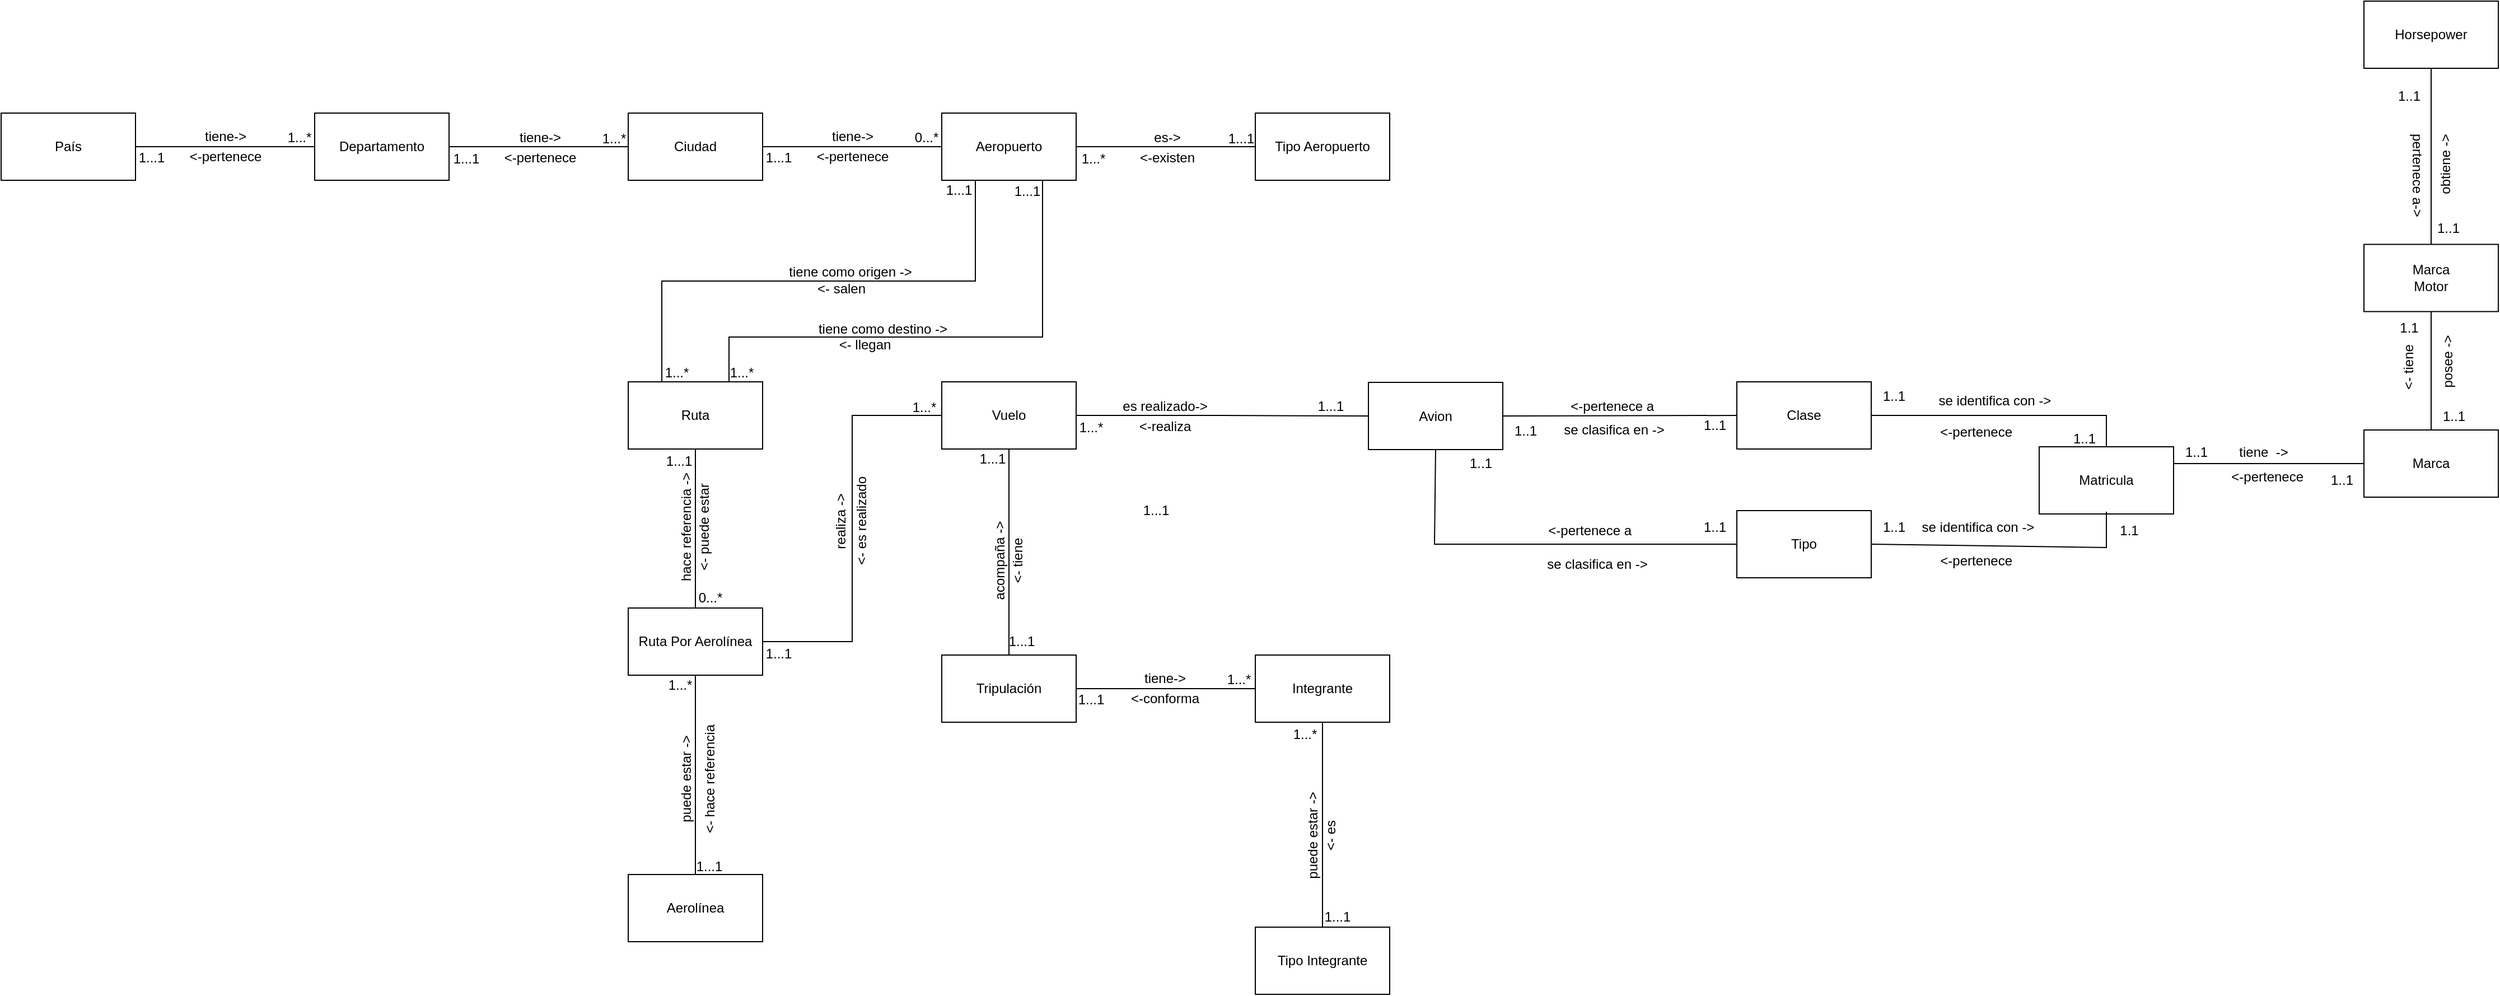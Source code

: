 <mxfile version="24.8.3">
  <diagram name="Página-1" id="3vR9JJczftbrD37HsVy4">
    <mxGraphModel dx="1435" dy="2000" grid="1" gridSize="10" guides="1" tooltips="1" connect="1" arrows="1" fold="1" page="1" pageScale="1" pageWidth="850" pageHeight="1100" math="0" shadow="0">
      <root>
        <mxCell id="0" />
        <mxCell id="1" parent="0" />
        <mxCell id="KiyWrdimU-SGHhw27ajM-1" style="edgeStyle=orthogonalEdgeStyle;rounded=0;orthogonalLoop=1;jettySize=auto;html=1;entryX=0;entryY=0.5;entryDx=0;entryDy=0;endArrow=none;endFill=0;" edge="1" parent="1" source="KiyWrdimU-SGHhw27ajM-2" target="KiyWrdimU-SGHhw27ajM-4">
          <mxGeometry relative="1" as="geometry" />
        </mxCell>
        <mxCell id="KiyWrdimU-SGHhw27ajM-2" value="País" style="rounded=0;whiteSpace=wrap;html=1;" vertex="1" parent="1">
          <mxGeometry x="80" y="40" width="120" height="60" as="geometry" />
        </mxCell>
        <mxCell id="KiyWrdimU-SGHhw27ajM-3" style="edgeStyle=orthogonalEdgeStyle;rounded=0;orthogonalLoop=1;jettySize=auto;html=1;endArrow=none;endFill=0;" edge="1" parent="1" source="KiyWrdimU-SGHhw27ajM-4" target="KiyWrdimU-SGHhw27ajM-10">
          <mxGeometry relative="1" as="geometry" />
        </mxCell>
        <mxCell id="KiyWrdimU-SGHhw27ajM-4" value="Departamento" style="rounded=0;whiteSpace=wrap;html=1;" vertex="1" parent="1">
          <mxGeometry x="360" y="40" width="120" height="60" as="geometry" />
        </mxCell>
        <mxCell id="KiyWrdimU-SGHhw27ajM-5" value="tiene-&amp;gt;" style="text;html=1;align=center;verticalAlign=middle;resizable=0;points=[];autosize=1;strokeColor=none;fillColor=none;" vertex="1" parent="1">
          <mxGeometry x="250" y="46" width="60" height="30" as="geometry" />
        </mxCell>
        <mxCell id="KiyWrdimU-SGHhw27ajM-6" value="&amp;lt;-pertenece" style="text;html=1;align=center;verticalAlign=middle;resizable=0;points=[];autosize=1;strokeColor=none;fillColor=none;" vertex="1" parent="1">
          <mxGeometry x="235" y="64" width="90" height="30" as="geometry" />
        </mxCell>
        <mxCell id="KiyWrdimU-SGHhw27ajM-7" value="1...*" style="text;html=1;align=center;verticalAlign=middle;resizable=0;points=[];autosize=1;strokeColor=none;fillColor=none;" vertex="1" parent="1">
          <mxGeometry x="326" y="47" width="40" height="30" as="geometry" />
        </mxCell>
        <mxCell id="KiyWrdimU-SGHhw27ajM-8" value="1...1" style="text;html=1;align=center;verticalAlign=middle;resizable=0;points=[];autosize=1;strokeColor=none;fillColor=none;" vertex="1" parent="1">
          <mxGeometry x="189" y="65" width="50" height="30" as="geometry" />
        </mxCell>
        <mxCell id="KiyWrdimU-SGHhw27ajM-9" style="edgeStyle=orthogonalEdgeStyle;rounded=0;orthogonalLoop=1;jettySize=auto;html=1;entryX=0;entryY=0.5;entryDx=0;entryDy=0;endArrow=none;endFill=0;" edge="1" parent="1" source="KiyWrdimU-SGHhw27ajM-10" target="KiyWrdimU-SGHhw27ajM-16">
          <mxGeometry relative="1" as="geometry" />
        </mxCell>
        <mxCell id="KiyWrdimU-SGHhw27ajM-10" value="Ciudad" style="rounded=0;whiteSpace=wrap;html=1;" vertex="1" parent="1">
          <mxGeometry x="640" y="40" width="120" height="60" as="geometry" />
        </mxCell>
        <mxCell id="KiyWrdimU-SGHhw27ajM-11" value="tiene-&amp;gt;" style="text;html=1;align=center;verticalAlign=middle;resizable=0;points=[];autosize=1;strokeColor=none;fillColor=none;" vertex="1" parent="1">
          <mxGeometry x="531" y="47" width="60" height="30" as="geometry" />
        </mxCell>
        <mxCell id="KiyWrdimU-SGHhw27ajM-12" value="&amp;lt;-pertenece" style="text;html=1;align=center;verticalAlign=middle;resizable=0;points=[];autosize=1;strokeColor=none;fillColor=none;" vertex="1" parent="1">
          <mxGeometry x="516" y="65" width="90" height="30" as="geometry" />
        </mxCell>
        <mxCell id="KiyWrdimU-SGHhw27ajM-13" value="1...*" style="text;html=1;align=center;verticalAlign=middle;resizable=0;points=[];autosize=1;strokeColor=none;fillColor=none;" vertex="1" parent="1">
          <mxGeometry x="607" y="48" width="40" height="30" as="geometry" />
        </mxCell>
        <mxCell id="KiyWrdimU-SGHhw27ajM-14" value="1...1" style="text;html=1;align=center;verticalAlign=middle;resizable=0;points=[];autosize=1;strokeColor=none;fillColor=none;" vertex="1" parent="1">
          <mxGeometry x="470" y="66" width="50" height="30" as="geometry" />
        </mxCell>
        <mxCell id="KiyWrdimU-SGHhw27ajM-15" style="edgeStyle=orthogonalEdgeStyle;rounded=0;orthogonalLoop=1;jettySize=auto;html=1;entryX=0;entryY=0.5;entryDx=0;entryDy=0;endArrow=none;endFill=0;" edge="1" parent="1" source="KiyWrdimU-SGHhw27ajM-16" target="KiyWrdimU-SGHhw27ajM-21">
          <mxGeometry relative="1" as="geometry" />
        </mxCell>
        <mxCell id="KiyWrdimU-SGHhw27ajM-16" value="Aeropuerto" style="rounded=0;whiteSpace=wrap;html=1;" vertex="1" parent="1">
          <mxGeometry x="920" y="40" width="120" height="60" as="geometry" />
        </mxCell>
        <mxCell id="KiyWrdimU-SGHhw27ajM-17" value="tiene-&amp;gt;" style="text;html=1;align=center;verticalAlign=middle;resizable=0;points=[];autosize=1;strokeColor=none;fillColor=none;" vertex="1" parent="1">
          <mxGeometry x="810" y="46" width="60" height="30" as="geometry" />
        </mxCell>
        <mxCell id="KiyWrdimU-SGHhw27ajM-18" value="&amp;lt;-pertenece" style="text;html=1;align=center;verticalAlign=middle;resizable=0;points=[];autosize=1;strokeColor=none;fillColor=none;" vertex="1" parent="1">
          <mxGeometry x="795" y="64" width="90" height="30" as="geometry" />
        </mxCell>
        <mxCell id="KiyWrdimU-SGHhw27ajM-19" value="0...*" style="text;html=1;align=center;verticalAlign=middle;resizable=0;points=[];autosize=1;strokeColor=none;fillColor=none;" vertex="1" parent="1">
          <mxGeometry x="886" y="47" width="40" height="30" as="geometry" />
        </mxCell>
        <mxCell id="KiyWrdimU-SGHhw27ajM-20" value="1...1" style="text;html=1;align=center;verticalAlign=middle;resizable=0;points=[];autosize=1;strokeColor=none;fillColor=none;" vertex="1" parent="1">
          <mxGeometry x="749" y="65" width="50" height="30" as="geometry" />
        </mxCell>
        <mxCell id="KiyWrdimU-SGHhw27ajM-21" value="Tipo Aeropuerto" style="rounded=0;whiteSpace=wrap;html=1;" vertex="1" parent="1">
          <mxGeometry x="1200" y="40" width="120" height="60" as="geometry" />
        </mxCell>
        <mxCell id="KiyWrdimU-SGHhw27ajM-22" value="es-&amp;gt;" style="text;html=1;align=center;verticalAlign=middle;resizable=0;points=[];autosize=1;strokeColor=none;fillColor=none;" vertex="1" parent="1">
          <mxGeometry x="1096" y="47" width="50" height="30" as="geometry" />
        </mxCell>
        <mxCell id="KiyWrdimU-SGHhw27ajM-23" value="&amp;lt;-existen" style="text;html=1;align=center;verticalAlign=middle;resizable=0;points=[];autosize=1;strokeColor=none;fillColor=none;" vertex="1" parent="1">
          <mxGeometry x="1086" y="65" width="70" height="30" as="geometry" />
        </mxCell>
        <mxCell id="KiyWrdimU-SGHhw27ajM-24" value="1...1" style="text;html=1;align=center;verticalAlign=middle;resizable=0;points=[];autosize=1;strokeColor=none;fillColor=none;" vertex="1" parent="1">
          <mxGeometry x="1162" y="48" width="50" height="30" as="geometry" />
        </mxCell>
        <mxCell id="KiyWrdimU-SGHhw27ajM-25" value="1...*" style="text;html=1;align=center;verticalAlign=middle;resizable=0;points=[];autosize=1;strokeColor=none;fillColor=none;" vertex="1" parent="1">
          <mxGeometry x="1035" y="66" width="40" height="30" as="geometry" />
        </mxCell>
        <mxCell id="KiyWrdimU-SGHhw27ajM-26" style="edgeStyle=orthogonalEdgeStyle;rounded=0;orthogonalLoop=1;jettySize=auto;html=1;entryX=0.75;entryY=1;entryDx=0;entryDy=0;exitX=0.75;exitY=0;exitDx=0;exitDy=0;endArrow=none;endFill=0;" edge="1" parent="1" source="KiyWrdimU-SGHhw27ajM-65" target="KiyWrdimU-SGHhw27ajM-16">
          <mxGeometry relative="1" as="geometry">
            <Array as="points">
              <mxPoint x="730" y="240" />
              <mxPoint x="1010" y="240" />
            </Array>
          </mxGeometry>
        </mxCell>
        <mxCell id="KiyWrdimU-SGHhw27ajM-27" style="edgeStyle=orthogonalEdgeStyle;rounded=0;orthogonalLoop=1;jettySize=auto;html=1;entryX=0.25;entryY=1;entryDx=0;entryDy=0;exitX=0.25;exitY=0;exitDx=0;exitDy=0;endArrow=none;endFill=0;" edge="1" parent="1" source="KiyWrdimU-SGHhw27ajM-65" target="KiyWrdimU-SGHhw27ajM-16">
          <mxGeometry relative="1" as="geometry" />
        </mxCell>
        <mxCell id="KiyWrdimU-SGHhw27ajM-28" style="edgeStyle=orthogonalEdgeStyle;rounded=0;orthogonalLoop=1;jettySize=auto;html=1;endArrow=none;endFill=0;" edge="1" parent="1" source="KiyWrdimU-SGHhw27ajM-29" target="KiyWrdimU-SGHhw27ajM-38">
          <mxGeometry relative="1" as="geometry" />
        </mxCell>
        <mxCell id="KiyWrdimU-SGHhw27ajM-29" value="Vuelo" style="rounded=0;whiteSpace=wrap;html=1;" vertex="1" parent="1">
          <mxGeometry x="920" y="280" width="120" height="60" as="geometry" />
        </mxCell>
        <mxCell id="KiyWrdimU-SGHhw27ajM-30" value="tiene como origen -&amp;gt;" style="text;html=1;align=center;verticalAlign=middle;resizable=0;points=[];autosize=1;strokeColor=none;fillColor=none;rotation=0;" vertex="1" parent="1">
          <mxGeometry x="772.5" y="167" width="130" height="30" as="geometry" />
        </mxCell>
        <mxCell id="KiyWrdimU-SGHhw27ajM-31" value="1...1" style="text;html=1;align=center;verticalAlign=middle;resizable=0;points=[];autosize=1;strokeColor=none;fillColor=none;" vertex="1" parent="1">
          <mxGeometry x="910" y="94" width="50" height="30" as="geometry" />
        </mxCell>
        <mxCell id="KiyWrdimU-SGHhw27ajM-32" value="&amp;lt;- salen" style="text;html=1;align=center;verticalAlign=middle;resizable=0;points=[];autosize=1;strokeColor=none;fillColor=none;rotation=0;" vertex="1" parent="1">
          <mxGeometry x="795" y="182" width="70" height="30" as="geometry" />
        </mxCell>
        <mxCell id="KiyWrdimU-SGHhw27ajM-33" value="1...*" style="text;html=1;align=center;verticalAlign=middle;resizable=0;points=[];autosize=1;strokeColor=none;fillColor=none;" vertex="1" parent="1">
          <mxGeometry x="663" y="257" width="40" height="30" as="geometry" />
        </mxCell>
        <mxCell id="KiyWrdimU-SGHhw27ajM-34" value="tiene como destino -&amp;gt;" style="text;html=1;align=center;verticalAlign=middle;resizable=0;points=[];autosize=1;strokeColor=none;fillColor=none;rotation=0;" vertex="1" parent="1">
          <mxGeometry x="796.5" y="218" width="140" height="30" as="geometry" />
        </mxCell>
        <mxCell id="KiyWrdimU-SGHhw27ajM-35" value="1...1" style="text;html=1;align=center;verticalAlign=middle;resizable=0;points=[];autosize=1;strokeColor=none;fillColor=none;" vertex="1" parent="1">
          <mxGeometry x="971" y="95" width="50" height="30" as="geometry" />
        </mxCell>
        <mxCell id="KiyWrdimU-SGHhw27ajM-36" value="&amp;lt;- llegan" style="text;html=1;align=center;verticalAlign=middle;resizable=0;points=[];autosize=1;strokeColor=none;fillColor=none;rotation=0;" vertex="1" parent="1">
          <mxGeometry x="816" y="232" width="70" height="30" as="geometry" />
        </mxCell>
        <mxCell id="KiyWrdimU-SGHhw27ajM-37" value="1...*" style="text;html=1;align=center;verticalAlign=middle;resizable=0;points=[];autosize=1;strokeColor=none;fillColor=none;" vertex="1" parent="1">
          <mxGeometry x="721" y="257" width="40" height="30" as="geometry" />
        </mxCell>
        <mxCell id="KiyWrdimU-SGHhw27ajM-38" value="Avion" style="rounded=0;whiteSpace=wrap;html=1;" vertex="1" parent="1">
          <mxGeometry x="1301" y="280.5" width="120" height="60" as="geometry" />
        </mxCell>
        <mxCell id="KiyWrdimU-SGHhw27ajM-39" value="es realizado-&amp;gt;" style="text;html=1;align=center;verticalAlign=middle;resizable=0;points=[];autosize=1;strokeColor=none;fillColor=none;" vertex="1" parent="1">
          <mxGeometry x="1068.5" y="287" width="100" height="30" as="geometry" />
        </mxCell>
        <mxCell id="KiyWrdimU-SGHhw27ajM-40" value="&amp;lt;-realiza" style="text;html=1;align=center;verticalAlign=middle;resizable=0;points=[];autosize=1;strokeColor=none;fillColor=none;" vertex="1" parent="1">
          <mxGeometry x="1083.5" y="305" width="70" height="30" as="geometry" />
        </mxCell>
        <mxCell id="KiyWrdimU-SGHhw27ajM-41" value="1...1" style="text;html=1;align=center;verticalAlign=middle;resizable=0;points=[];autosize=1;strokeColor=none;fillColor=none;" vertex="1" parent="1">
          <mxGeometry x="1242" y="287" width="50" height="30" as="geometry" />
        </mxCell>
        <mxCell id="KiyWrdimU-SGHhw27ajM-42" value="1...*" style="text;html=1;align=center;verticalAlign=middle;resizable=0;points=[];autosize=1;strokeColor=none;fillColor=none;" vertex="1" parent="1">
          <mxGeometry x="1032.5" y="306" width="40" height="30" as="geometry" />
        </mxCell>
        <mxCell id="KiyWrdimU-SGHhw27ajM-43" style="edgeStyle=orthogonalEdgeStyle;rounded=0;orthogonalLoop=1;jettySize=auto;html=1;entryX=0.5;entryY=1;entryDx=0;entryDy=0;endArrow=none;endFill=0;" edge="1" parent="1" source="KiyWrdimU-SGHhw27ajM-45" target="KiyWrdimU-SGHhw27ajM-29">
          <mxGeometry relative="1" as="geometry" />
        </mxCell>
        <mxCell id="KiyWrdimU-SGHhw27ajM-44" style="edgeStyle=orthogonalEdgeStyle;rounded=0;orthogonalLoop=1;jettySize=auto;html=1;entryX=0;entryY=0.5;entryDx=0;entryDy=0;endArrow=none;endFill=0;" edge="1" parent="1" source="KiyWrdimU-SGHhw27ajM-45" target="KiyWrdimU-SGHhw27ajM-51">
          <mxGeometry relative="1" as="geometry" />
        </mxCell>
        <mxCell id="KiyWrdimU-SGHhw27ajM-45" value="Tripulación" style="rounded=0;whiteSpace=wrap;html=1;" vertex="1" parent="1">
          <mxGeometry x="920" y="524" width="120" height="60" as="geometry" />
        </mxCell>
        <mxCell id="KiyWrdimU-SGHhw27ajM-46" value="acompaña -&amp;gt;" style="text;html=1;align=center;verticalAlign=middle;resizable=0;points=[];autosize=1;strokeColor=none;fillColor=none;rotation=-90;" vertex="1" parent="1">
          <mxGeometry x="927" y="425" width="90" height="30" as="geometry" />
        </mxCell>
        <mxCell id="KiyWrdimU-SGHhw27ajM-47" value="1...1" style="text;html=1;align=center;verticalAlign=middle;resizable=0;points=[];autosize=1;strokeColor=none;fillColor=none;" vertex="1" parent="1">
          <mxGeometry x="940" y="334" width="50" height="30" as="geometry" />
        </mxCell>
        <mxCell id="KiyWrdimU-SGHhw27ajM-48" value="&amp;lt;- tiene" style="text;html=1;align=center;verticalAlign=middle;resizable=0;points=[];autosize=1;strokeColor=none;fillColor=none;rotation=-90;" vertex="1" parent="1">
          <mxGeometry x="958" y="425" width="60" height="30" as="geometry" />
        </mxCell>
        <mxCell id="KiyWrdimU-SGHhw27ajM-49" value="1...1" style="text;html=1;align=center;verticalAlign=middle;resizable=0;points=[];autosize=1;strokeColor=none;fillColor=none;" vertex="1" parent="1">
          <mxGeometry x="966" y="497" width="50" height="30" as="geometry" />
        </mxCell>
        <mxCell id="KiyWrdimU-SGHhw27ajM-50" style="edgeStyle=orthogonalEdgeStyle;rounded=0;orthogonalLoop=1;jettySize=auto;html=1;entryX=0.5;entryY=0;entryDx=0;entryDy=0;endArrow=none;endFill=0;" edge="1" parent="1" source="KiyWrdimU-SGHhw27ajM-51" target="KiyWrdimU-SGHhw27ajM-56">
          <mxGeometry relative="1" as="geometry" />
        </mxCell>
        <mxCell id="KiyWrdimU-SGHhw27ajM-51" value="Integrante" style="rounded=0;whiteSpace=wrap;html=1;" vertex="1" parent="1">
          <mxGeometry x="1200" y="524" width="120" height="60" as="geometry" />
        </mxCell>
        <mxCell id="KiyWrdimU-SGHhw27ajM-52" value="tiene-&amp;gt;" style="text;html=1;align=center;verticalAlign=middle;resizable=0;points=[];autosize=1;strokeColor=none;fillColor=none;" vertex="1" parent="1">
          <mxGeometry x="1089" y="529.5" width="60" height="30" as="geometry" />
        </mxCell>
        <mxCell id="KiyWrdimU-SGHhw27ajM-53" value="&amp;lt;-conforma" style="text;html=1;align=center;verticalAlign=middle;resizable=0;points=[];autosize=1;strokeColor=none;fillColor=none;" vertex="1" parent="1">
          <mxGeometry x="1079" y="547.5" width="80" height="30" as="geometry" />
        </mxCell>
        <mxCell id="KiyWrdimU-SGHhw27ajM-54" value="1...*" style="text;html=1;align=center;verticalAlign=middle;resizable=0;points=[];autosize=1;strokeColor=none;fillColor=none;" vertex="1" parent="1">
          <mxGeometry x="1165" y="530.5" width="40" height="30" as="geometry" />
        </mxCell>
        <mxCell id="KiyWrdimU-SGHhw27ajM-55" value="1...1" style="text;html=1;align=center;verticalAlign=middle;resizable=0;points=[];autosize=1;strokeColor=none;fillColor=none;" vertex="1" parent="1">
          <mxGeometry x="1028" y="548.5" width="50" height="30" as="geometry" />
        </mxCell>
        <mxCell id="KiyWrdimU-SGHhw27ajM-56" value="Tipo Integrante" style="rounded=0;whiteSpace=wrap;html=1;" vertex="1" parent="1">
          <mxGeometry x="1200" y="767" width="120" height="60" as="geometry" />
        </mxCell>
        <mxCell id="KiyWrdimU-SGHhw27ajM-57" value="puede estar -&amp;gt;" style="text;html=1;align=center;verticalAlign=middle;resizable=0;points=[];autosize=1;strokeColor=none;fillColor=none;rotation=-90;" vertex="1" parent="1">
          <mxGeometry x="1201" y="670.5" width="100" height="30" as="geometry" />
        </mxCell>
        <mxCell id="KiyWrdimU-SGHhw27ajM-58" value="1...*" style="text;html=1;align=center;verticalAlign=middle;resizable=0;points=[];autosize=1;strokeColor=none;fillColor=none;" vertex="1" parent="1">
          <mxGeometry x="1224" y="579.5" width="40" height="30" as="geometry" />
        </mxCell>
        <mxCell id="KiyWrdimU-SGHhw27ajM-59" value="&amp;lt;- es" style="text;html=1;align=center;verticalAlign=middle;resizable=0;points=[];autosize=1;strokeColor=none;fillColor=none;rotation=-90;" vertex="1" parent="1">
          <mxGeometry x="1242" y="670.5" width="50" height="30" as="geometry" />
        </mxCell>
        <mxCell id="KiyWrdimU-SGHhw27ajM-60" value="1...1" style="text;html=1;align=center;verticalAlign=middle;resizable=0;points=[];autosize=1;strokeColor=none;fillColor=none;" vertex="1" parent="1">
          <mxGeometry x="1248" y="742.5" width="50" height="30" as="geometry" />
        </mxCell>
        <mxCell id="KiyWrdimU-SGHhw27ajM-61" style="edgeStyle=orthogonalEdgeStyle;rounded=0;orthogonalLoop=1;jettySize=auto;html=1;endArrow=none;endFill=0;" edge="1" parent="1" source="KiyWrdimU-SGHhw27ajM-62" target="KiyWrdimU-SGHhw27ajM-74">
          <mxGeometry relative="1" as="geometry" />
        </mxCell>
        <mxCell id="KiyWrdimU-SGHhw27ajM-62" value="Ruta Por Aerolínea" style="rounded=0;whiteSpace=wrap;html=1;" vertex="1" parent="1">
          <mxGeometry x="640" y="482" width="120" height="60" as="geometry" />
        </mxCell>
        <mxCell id="KiyWrdimU-SGHhw27ajM-63" style="edgeStyle=orthogonalEdgeStyle;rounded=0;orthogonalLoop=1;jettySize=auto;html=1;entryX=0;entryY=0.5;entryDx=0;entryDy=0;endArrow=none;endFill=0;exitX=1;exitY=0.5;exitDx=0;exitDy=0;" edge="1" parent="1" source="KiyWrdimU-SGHhw27ajM-62" target="KiyWrdimU-SGHhw27ajM-29">
          <mxGeometry relative="1" as="geometry" />
        </mxCell>
        <mxCell id="KiyWrdimU-SGHhw27ajM-64" style="edgeStyle=orthogonalEdgeStyle;rounded=0;orthogonalLoop=1;jettySize=auto;html=1;endArrow=none;endFill=0;" edge="1" parent="1" source="KiyWrdimU-SGHhw27ajM-65" target="KiyWrdimU-SGHhw27ajM-62">
          <mxGeometry relative="1" as="geometry" />
        </mxCell>
        <mxCell id="KiyWrdimU-SGHhw27ajM-65" value="Ruta" style="rounded=0;whiteSpace=wrap;html=1;" vertex="1" parent="1">
          <mxGeometry x="640" y="280" width="120" height="60" as="geometry" />
        </mxCell>
        <mxCell id="KiyWrdimU-SGHhw27ajM-66" value="realiza -&amp;gt;" style="text;html=1;align=center;verticalAlign=middle;resizable=0;points=[];autosize=1;strokeColor=none;fillColor=none;rotation=-90;" vertex="1" parent="1">
          <mxGeometry x="795" y="390" width="70" height="30" as="geometry" />
        </mxCell>
        <mxCell id="KiyWrdimU-SGHhw27ajM-67" value="&amp;lt;- es realizado" style="text;html=1;align=center;verticalAlign=middle;resizable=0;points=[];autosize=1;strokeColor=none;fillColor=none;rotation=-90;" vertex="1" parent="1">
          <mxGeometry x="798.5" y="390" width="100" height="30" as="geometry" />
        </mxCell>
        <mxCell id="KiyWrdimU-SGHhw27ajM-68" value="1...*" style="text;html=1;align=center;verticalAlign=middle;resizable=0;points=[];autosize=1;strokeColor=none;fillColor=none;" vertex="1" parent="1">
          <mxGeometry x="883.5" y="288" width="40" height="30" as="geometry" />
        </mxCell>
        <mxCell id="KiyWrdimU-SGHhw27ajM-69" value="1...1" style="text;html=1;align=center;verticalAlign=middle;resizable=0;points=[];autosize=1;strokeColor=none;fillColor=none;" vertex="1" parent="1">
          <mxGeometry x="749" y="508" width="50" height="30" as="geometry" />
        </mxCell>
        <mxCell id="KiyWrdimU-SGHhw27ajM-70" value="hace referencia -&amp;gt;" style="text;html=1;align=center;verticalAlign=middle;resizable=0;points=[];autosize=1;strokeColor=none;fillColor=none;rotation=-90;" vertex="1" parent="1">
          <mxGeometry x="632" y="395" width="120" height="30" as="geometry" />
        </mxCell>
        <mxCell id="KiyWrdimU-SGHhw27ajM-71" value="&amp;lt;- puede estar" style="text;html=1;align=center;verticalAlign=middle;resizable=0;points=[];autosize=1;strokeColor=none;fillColor=none;rotation=-90;" vertex="1" parent="1">
          <mxGeometry x="658" y="395" width="100" height="30" as="geometry" />
        </mxCell>
        <mxCell id="KiyWrdimU-SGHhw27ajM-72" value="1...1" style="text;html=1;align=center;verticalAlign=middle;resizable=0;points=[];autosize=1;strokeColor=none;fillColor=none;" vertex="1" parent="1">
          <mxGeometry x="660" y="336" width="50" height="30" as="geometry" />
        </mxCell>
        <mxCell id="KiyWrdimU-SGHhw27ajM-73" value="0...*" style="text;html=1;align=center;verticalAlign=middle;resizable=0;points=[];autosize=1;strokeColor=none;fillColor=none;" vertex="1" parent="1">
          <mxGeometry x="693" y="458" width="40" height="30" as="geometry" />
        </mxCell>
        <mxCell id="KiyWrdimU-SGHhw27ajM-74" value="Aerolínea" style="rounded=0;whiteSpace=wrap;html=1;" vertex="1" parent="1">
          <mxGeometry x="640" y="720" width="120" height="60" as="geometry" />
        </mxCell>
        <mxCell id="KiyWrdimU-SGHhw27ajM-75" value="puede estar -&amp;gt;" style="text;html=1;align=center;verticalAlign=middle;resizable=0;points=[];autosize=1;strokeColor=none;fillColor=none;rotation=-90;" vertex="1" parent="1">
          <mxGeometry x="642" y="620" width="100" height="30" as="geometry" />
        </mxCell>
        <mxCell id="KiyWrdimU-SGHhw27ajM-76" value="1...*" style="text;html=1;align=center;verticalAlign=middle;resizable=0;points=[];autosize=1;strokeColor=none;fillColor=none;" vertex="1" parent="1">
          <mxGeometry x="666" y="536" width="40" height="30" as="geometry" />
        </mxCell>
        <mxCell id="KiyWrdimU-SGHhw27ajM-77" value="&amp;lt;- hace referencia" style="text;html=1;align=center;verticalAlign=middle;resizable=0;points=[];autosize=1;strokeColor=none;fillColor=none;rotation=-90;" vertex="1" parent="1">
          <mxGeometry x="653" y="620" width="120" height="30" as="geometry" />
        </mxCell>
        <mxCell id="KiyWrdimU-SGHhw27ajM-78" value="1...1" style="text;html=1;align=center;verticalAlign=middle;resizable=0;points=[];autosize=1;strokeColor=none;fillColor=none;" vertex="1" parent="1">
          <mxGeometry x="687" y="697.5" width="50" height="30" as="geometry" />
        </mxCell>
        <mxCell id="KiyWrdimU-SGHhw27ajM-79" value="M&lt;span style=&quot;background-color: initial;&quot;&gt;arca&lt;/span&gt;" style="rounded=0;whiteSpace=wrap;html=1;" vertex="1" parent="1">
          <mxGeometry x="2190" y="323" width="120" height="60" as="geometry" />
        </mxCell>
        <mxCell id="KiyWrdimU-SGHhw27ajM-80" value="Tipo" style="rounded=0;whiteSpace=wrap;html=1;" vertex="1" parent="1">
          <mxGeometry x="1630" y="395" width="120" height="60" as="geometry" />
        </mxCell>
        <mxCell id="KiyWrdimU-SGHhw27ajM-81" value="&lt;div&gt;M&lt;span style=&quot;background-color: initial;&quot;&gt;arca&lt;/span&gt;&lt;/div&gt;&lt;div&gt;M&lt;span style=&quot;background-color: initial;&quot;&gt;otor&lt;/span&gt;&lt;/div&gt;" style="rounded=0;whiteSpace=wrap;html=1;" vertex="1" parent="1">
          <mxGeometry x="2190" y="157.25" width="120" height="60" as="geometry" />
        </mxCell>
        <mxCell id="KiyWrdimU-SGHhw27ajM-82" value="1...1" style="text;html=1;align=center;verticalAlign=middle;resizable=0;points=[];autosize=1;strokeColor=none;fillColor=none;" vertex="1" parent="1">
          <mxGeometry x="1086" y="380" width="50" height="30" as="geometry" />
        </mxCell>
        <mxCell id="KiyWrdimU-SGHhw27ajM-83" value="Clase" style="rounded=0;whiteSpace=wrap;html=1;" vertex="1" parent="1">
          <mxGeometry x="1630" y="280" width="120" height="60" as="geometry" />
        </mxCell>
        <mxCell id="KiyWrdimU-SGHhw27ajM-84" value="Horsepower" style="rounded=0;whiteSpace=wrap;html=1;" vertex="1" parent="1">
          <mxGeometry x="2190" y="-60" width="120" height="60" as="geometry" />
        </mxCell>
        <mxCell id="KiyWrdimU-SGHhw27ajM-85" value="Matricula" style="rounded=0;whiteSpace=wrap;html=1;" vertex="1" parent="1">
          <mxGeometry x="1900" y="338" width="120" height="60" as="geometry" />
        </mxCell>
        <mxCell id="KiyWrdimU-SGHhw27ajM-86" value="" style="endArrow=none;html=1;rounded=0;entryX=0.5;entryY=1;entryDx=0;entryDy=0;exitX=0.5;exitY=0;exitDx=0;exitDy=0;" edge="1" parent="1" source="KiyWrdimU-SGHhw27ajM-79" target="KiyWrdimU-SGHhw27ajM-81">
          <mxGeometry width="50" height="50" relative="1" as="geometry">
            <mxPoint x="2225" y="312.25" as="sourcePoint" />
            <mxPoint x="2275" y="262.25" as="targetPoint" />
          </mxGeometry>
        </mxCell>
        <mxCell id="KiyWrdimU-SGHhw27ajM-87" value="1..1" style="text;html=1;align=center;verticalAlign=middle;resizable=0;points=[];autosize=1;strokeColor=none;fillColor=none;" vertex="1" parent="1">
          <mxGeometry x="2250" y="296.25" width="40" height="30" as="geometry" />
        </mxCell>
        <mxCell id="KiyWrdimU-SGHhw27ajM-88" value="posee -&amp;gt;" style="text;html=1;align=center;verticalAlign=middle;resizable=0;points=[];autosize=1;strokeColor=none;fillColor=none;rotation=-90;" vertex="1" parent="1">
          <mxGeometry x="2230" y="247.25" width="70" height="30" as="geometry" />
        </mxCell>
        <mxCell id="KiyWrdimU-SGHhw27ajM-89" value="&amp;lt;-&amp;nbsp;&lt;span style=&quot;background-color: initial;&quot;&gt;tiene&lt;/span&gt;" style="text;html=1;align=center;verticalAlign=middle;resizable=0;points=[];autosize=1;strokeColor=none;fillColor=none;rotation=-90;" vertex="1" parent="1">
          <mxGeometry x="2200" y="252.25" width="60" height="30" as="geometry" />
        </mxCell>
        <mxCell id="KiyWrdimU-SGHhw27ajM-90" value="1.1" style="text;html=1;align=center;verticalAlign=middle;resizable=0;points=[];autosize=1;strokeColor=none;fillColor=none;" vertex="1" parent="1">
          <mxGeometry x="2210" y="217.25" width="40" height="30" as="geometry" />
        </mxCell>
        <mxCell id="KiyWrdimU-SGHhw27ajM-91" value="" style="endArrow=none;html=1;rounded=0;entryX=0.5;entryY=1;entryDx=0;entryDy=0;exitX=0.5;exitY=0;exitDx=0;exitDy=0;" edge="1" parent="1" source="KiyWrdimU-SGHhw27ajM-81" target="KiyWrdimU-SGHhw27ajM-84">
          <mxGeometry width="50" height="50" relative="1" as="geometry">
            <mxPoint x="2110" y="116.25" as="sourcePoint" />
            <mxPoint x="2250.0" y="30.25" as="targetPoint" />
          </mxGeometry>
        </mxCell>
        <mxCell id="KiyWrdimU-SGHhw27ajM-92" value="obtiene -&amp;gt;&lt;div&gt;&lt;br&gt;&lt;/div&gt;" style="text;html=1;align=center;verticalAlign=middle;resizable=0;points=[];autosize=1;strokeColor=none;fillColor=none;rotation=-90;" vertex="1" parent="1">
          <mxGeometry x="2230" y="66" width="80" height="40" as="geometry" />
        </mxCell>
        <mxCell id="KiyWrdimU-SGHhw27ajM-93" value="1..&lt;span style=&quot;background-color: initial;&quot;&gt;1&lt;/span&gt;" style="text;html=1;align=center;verticalAlign=middle;resizable=0;points=[];autosize=1;strokeColor=none;fillColor=none;" vertex="1" parent="1">
          <mxGeometry x="2245" y="128.25" width="40" height="30" as="geometry" />
        </mxCell>
        <mxCell id="KiyWrdimU-SGHhw27ajM-94" value="pertenece a&lt;span style=&quot;background-color: initial;&quot;&gt;-&amp;gt;&lt;/span&gt;&lt;div&gt;&lt;div&gt;&lt;br&gt;&lt;/div&gt;&lt;/div&gt;" style="text;html=1;align=center;verticalAlign=middle;resizable=0;points=[];autosize=1;strokeColor=none;fillColor=none;rotation=90;" vertex="1" parent="1">
          <mxGeometry x="2180" y="75.25" width="100" height="40" as="geometry" />
        </mxCell>
        <mxCell id="KiyWrdimU-SGHhw27ajM-95" value="1..1" style="text;html=1;align=center;verticalAlign=middle;resizable=0;points=[];autosize=1;strokeColor=none;fillColor=none;" vertex="1" parent="1">
          <mxGeometry x="2210" y="10" width="40" height="30" as="geometry" />
        </mxCell>
        <mxCell id="KiyWrdimU-SGHhw27ajM-96" value="" style="endArrow=none;html=1;rounded=0;entryX=0;entryY=0.5;entryDx=0;entryDy=0;exitX=1;exitY=0.5;exitDx=0;exitDy=0;" edge="1" parent="1" source="KiyWrdimU-SGHhw27ajM-38" target="KiyWrdimU-SGHhw27ajM-83">
          <mxGeometry width="50" height="50" relative="1" as="geometry">
            <mxPoint x="1550" y="340.5" as="sourcePoint" />
            <mxPoint x="1580" y="310.5" as="targetPoint" />
          </mxGeometry>
        </mxCell>
        <mxCell id="KiyWrdimU-SGHhw27ajM-97" value="1..1" style="text;html=1;align=center;verticalAlign=middle;resizable=0;points=[];autosize=1;strokeColor=none;fillColor=none;" vertex="1" parent="1">
          <mxGeometry x="1590" y="304" width="40" height="30" as="geometry" />
        </mxCell>
        <mxCell id="KiyWrdimU-SGHhw27ajM-98" value="&amp;lt;&lt;span style=&quot;background-color: initial;&quot;&gt;-pertenece a&amp;nbsp;&lt;/span&gt;" style="text;html=1;align=center;verticalAlign=middle;resizable=0;points=[];autosize=1;strokeColor=none;fillColor=none;" vertex="1" parent="1">
          <mxGeometry x="1470" y="287" width="100" height="30" as="geometry" />
        </mxCell>
        <mxCell id="KiyWrdimU-SGHhw27ajM-99" value="" style="endArrow=none;html=1;rounded=0;entryX=0;entryY=0.5;entryDx=0;entryDy=0;exitX=0.5;exitY=1;exitDx=0;exitDy=0;" edge="1" parent="1" source="KiyWrdimU-SGHhw27ajM-38" target="KiyWrdimU-SGHhw27ajM-80">
          <mxGeometry width="50" height="50" relative="1" as="geometry">
            <mxPoint x="1610" y="620" as="sourcePoint" />
            <mxPoint x="1660" y="570" as="targetPoint" />
            <Array as="points">
              <mxPoint x="1360" y="425" />
            </Array>
          </mxGeometry>
        </mxCell>
        <mxCell id="KiyWrdimU-SGHhw27ajM-100" value="se clasifica en -&amp;gt;" style="text;html=1;align=center;verticalAlign=middle;resizable=0;points=[];autosize=1;strokeColor=none;fillColor=none;" vertex="1" parent="1">
          <mxGeometry x="1465" y="308" width="110" height="30" as="geometry" />
        </mxCell>
        <mxCell id="KiyWrdimU-SGHhw27ajM-101" value="1..1&lt;div&gt;&lt;br&gt;&lt;/div&gt;" style="text;html=1;align=center;verticalAlign=middle;resizable=0;points=[];autosize=1;strokeColor=none;fillColor=none;" vertex="1" parent="1">
          <mxGeometry x="1421" y="310.5" width="40" height="40" as="geometry" />
        </mxCell>
        <mxCell id="KiyWrdimU-SGHhw27ajM-102" value="&amp;lt;&lt;span style=&quot;background-color: initial;&quot;&gt;-pertenece a&amp;nbsp;&lt;/span&gt;" style="text;html=1;align=center;verticalAlign=middle;resizable=0;points=[];autosize=1;strokeColor=none;fillColor=none;" vertex="1" parent="1">
          <mxGeometry x="1450" y="397.5" width="100" height="30" as="geometry" />
        </mxCell>
        <mxCell id="KiyWrdimU-SGHhw27ajM-103" value="1..1" style="text;html=1;align=center;verticalAlign=middle;resizable=0;points=[];autosize=1;strokeColor=none;fillColor=none;" vertex="1" parent="1">
          <mxGeometry x="1590" y="395" width="40" height="30" as="geometry" />
        </mxCell>
        <mxCell id="KiyWrdimU-SGHhw27ajM-104" value="se clasifica en -&amp;gt;" style="text;html=1;align=center;verticalAlign=middle;resizable=0;points=[];autosize=1;strokeColor=none;fillColor=none;" vertex="1" parent="1">
          <mxGeometry x="1450" y="428" width="110" height="30" as="geometry" />
        </mxCell>
        <mxCell id="KiyWrdimU-SGHhw27ajM-105" value="1..1" style="text;html=1;align=center;verticalAlign=middle;resizable=0;points=[];autosize=1;strokeColor=none;fillColor=none;" vertex="1" parent="1">
          <mxGeometry x="1381" y="338" width="40" height="30" as="geometry" />
        </mxCell>
        <mxCell id="KiyWrdimU-SGHhw27ajM-106" value="" style="endArrow=none;html=1;rounded=0;entryX=0.5;entryY=0;entryDx=0;entryDy=0;exitX=1;exitY=0.5;exitDx=0;exitDy=0;" edge="1" parent="1" source="KiyWrdimU-SGHhw27ajM-83" target="KiyWrdimU-SGHhw27ajM-85">
          <mxGeometry width="50" height="50" relative="1" as="geometry">
            <mxPoint x="1840" y="318" as="sourcePoint" />
            <mxPoint x="1890" y="268" as="targetPoint" />
            <Array as="points">
              <mxPoint x="1960" y="310" />
            </Array>
          </mxGeometry>
        </mxCell>
        <mxCell id="KiyWrdimU-SGHhw27ajM-107" value="" style="endArrow=none;html=1;rounded=0;entryX=0.5;entryY=1;entryDx=0;entryDy=0;exitX=1;exitY=0.5;exitDx=0;exitDy=0;" edge="1" parent="1" source="KiyWrdimU-SGHhw27ajM-80">
          <mxGeometry width="50" height="50" relative="1" as="geometry">
            <mxPoint x="1750.0" y="423" as="sourcePoint" />
            <mxPoint x="1960.0" y="396" as="targetPoint" />
            <Array as="points">
              <mxPoint x="1960" y="428" />
            </Array>
          </mxGeometry>
        </mxCell>
        <mxCell id="KiyWrdimU-SGHhw27ajM-108" value="1..1" style="text;html=1;align=center;verticalAlign=middle;resizable=0;points=[];autosize=1;strokeColor=none;fillColor=none;" vertex="1" parent="1">
          <mxGeometry x="1750" y="278" width="40" height="30" as="geometry" />
        </mxCell>
        <mxCell id="KiyWrdimU-SGHhw27ajM-109" value="1..1" style="text;html=1;align=center;verticalAlign=middle;resizable=0;points=[];autosize=1;strokeColor=none;fillColor=none;" vertex="1" parent="1">
          <mxGeometry x="1750" y="395" width="40" height="30" as="geometry" />
        </mxCell>
        <mxCell id="KiyWrdimU-SGHhw27ajM-110" value="se identifi&lt;span style=&quot;background-color: initial;&quot;&gt;ca con -&amp;gt;&lt;/span&gt;" style="text;html=1;align=center;verticalAlign=middle;resizable=0;points=[];autosize=1;strokeColor=none;fillColor=none;" vertex="1" parent="1">
          <mxGeometry x="1800" y="282.25" width="120" height="30" as="geometry" />
        </mxCell>
        <mxCell id="KiyWrdimU-SGHhw27ajM-111" value="&amp;lt;&lt;span style=&quot;background-color: initial;&quot;&gt;-pertenece&amp;nbsp;&lt;/span&gt;" style="text;html=1;align=center;verticalAlign=middle;resizable=0;points=[];autosize=1;strokeColor=none;fillColor=none;" vertex="1" parent="1">
          <mxGeometry x="1800" y="310" width="90" height="30" as="geometry" />
        </mxCell>
        <mxCell id="KiyWrdimU-SGHhw27ajM-112" value="se identifi&lt;span style=&quot;background-color: initial;&quot;&gt;ca con -&amp;gt;&lt;/span&gt;" style="text;html=1;align=center;verticalAlign=middle;resizable=0;points=[];autosize=1;strokeColor=none;fillColor=none;" vertex="1" parent="1">
          <mxGeometry x="1785" y="395" width="120" height="30" as="geometry" />
        </mxCell>
        <mxCell id="KiyWrdimU-SGHhw27ajM-113" value="1..1" style="text;html=1;align=center;verticalAlign=middle;resizable=0;points=[];autosize=1;strokeColor=none;fillColor=none;" vertex="1" parent="1">
          <mxGeometry x="1920" y="315.5" width="40" height="30" as="geometry" />
        </mxCell>
        <mxCell id="KiyWrdimU-SGHhw27ajM-114" value="&amp;lt;&lt;span style=&quot;background-color: initial;&quot;&gt;-pertenece&amp;nbsp;&lt;/span&gt;" style="text;html=1;align=center;verticalAlign=middle;resizable=0;points=[];autosize=1;strokeColor=none;fillColor=none;" vertex="1" parent="1">
          <mxGeometry x="1800" y="425" width="90" height="30" as="geometry" />
        </mxCell>
        <mxCell id="KiyWrdimU-SGHhw27ajM-115" value="1.1" style="text;html=1;align=center;verticalAlign=middle;resizable=0;points=[];autosize=1;strokeColor=none;fillColor=none;" vertex="1" parent="1">
          <mxGeometry x="1960" y="398" width="40" height="30" as="geometry" />
        </mxCell>
        <mxCell id="KiyWrdimU-SGHhw27ajM-116" value="" style="endArrow=none;html=1;rounded=0;entryX=0;entryY=0.5;entryDx=0;entryDy=0;exitX=1;exitY=0.25;exitDx=0;exitDy=0;" edge="1" parent="1" source="KiyWrdimU-SGHhw27ajM-85" target="KiyWrdimU-SGHhw27ajM-79">
          <mxGeometry width="50" height="50" relative="1" as="geometry">
            <mxPoint x="2030" y="488" as="sourcePoint" />
            <mxPoint x="2080" y="438" as="targetPoint" />
          </mxGeometry>
        </mxCell>
        <mxCell id="KiyWrdimU-SGHhw27ajM-117" value="tiene&amp;nbsp; -&amp;gt;" style="text;html=1;align=center;verticalAlign=middle;resizable=0;points=[];autosize=1;strokeColor=none;fillColor=none;" vertex="1" parent="1">
          <mxGeometry x="2065" y="328" width="70" height="30" as="geometry" />
        </mxCell>
        <mxCell id="KiyWrdimU-SGHhw27ajM-118" value="1..1" style="text;html=1;align=center;verticalAlign=middle;resizable=0;points=[];autosize=1;strokeColor=none;fillColor=none;" vertex="1" parent="1">
          <mxGeometry x="2020" y="328" width="40" height="30" as="geometry" />
        </mxCell>
        <mxCell id="KiyWrdimU-SGHhw27ajM-119" value="1..1" style="text;html=1;align=center;verticalAlign=middle;resizable=0;points=[];autosize=1;strokeColor=none;fillColor=none;" vertex="1" parent="1">
          <mxGeometry x="2150" y="353" width="40" height="30" as="geometry" />
        </mxCell>
        <mxCell id="KiyWrdimU-SGHhw27ajM-120" value="&amp;lt;&lt;span style=&quot;background-color: initial;&quot;&gt;-pertenece&amp;nbsp;&lt;/span&gt;" style="text;html=1;align=center;verticalAlign=middle;resizable=0;points=[];autosize=1;strokeColor=none;fillColor=none;rotation=0;" vertex="1" parent="1">
          <mxGeometry x="2060" y="350" width="90" height="30" as="geometry" />
        </mxCell>
      </root>
    </mxGraphModel>
  </diagram>
</mxfile>
